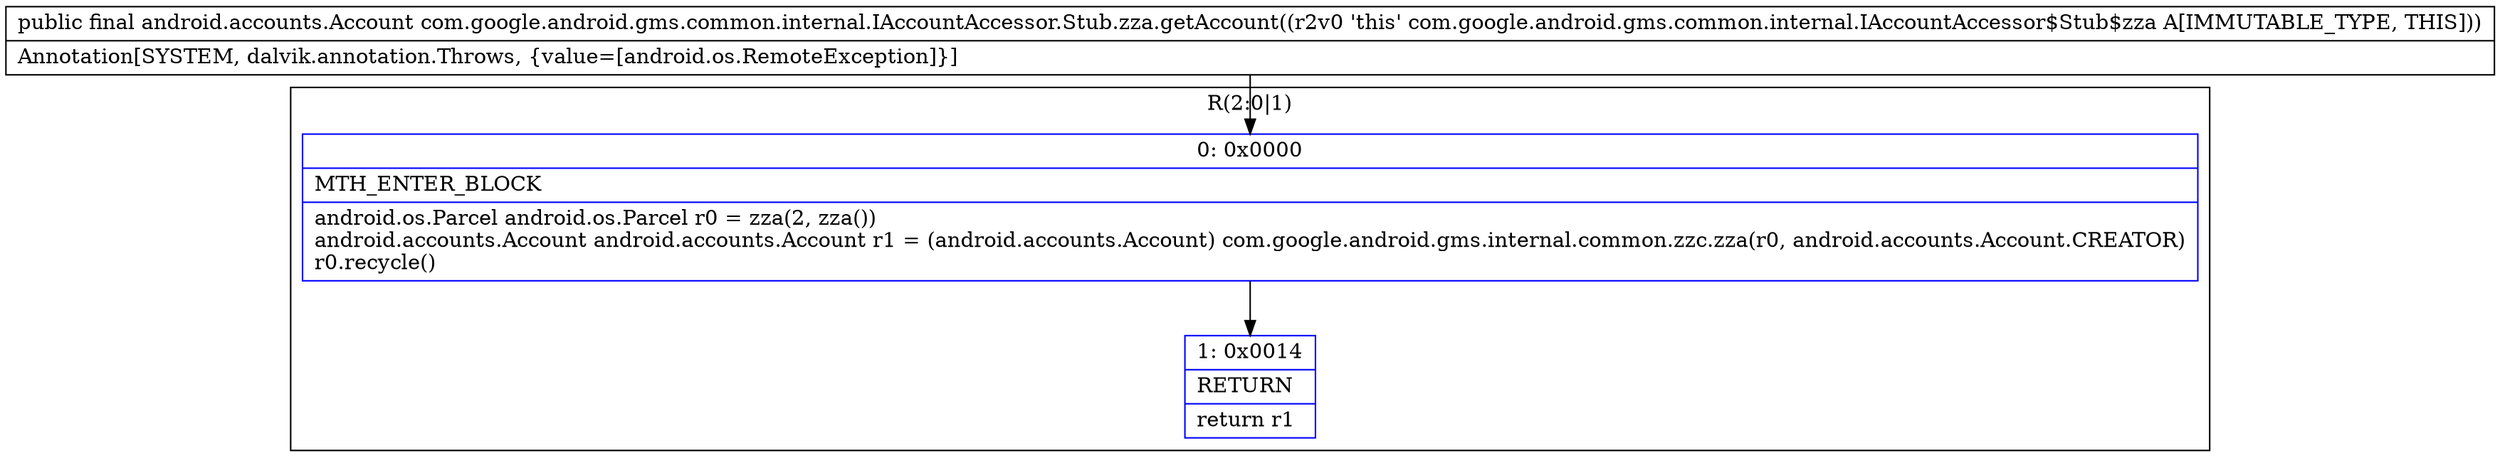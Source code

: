 digraph "CFG forcom.google.android.gms.common.internal.IAccountAccessor.Stub.zza.getAccount()Landroid\/accounts\/Account;" {
subgraph cluster_Region_2012775705 {
label = "R(2:0|1)";
node [shape=record,color=blue];
Node_0 [shape=record,label="{0\:\ 0x0000|MTH_ENTER_BLOCK\l|android.os.Parcel android.os.Parcel r0 = zza(2, zza())\landroid.accounts.Account android.accounts.Account r1 = (android.accounts.Account) com.google.android.gms.internal.common.zzc.zza(r0, android.accounts.Account.CREATOR)\lr0.recycle()\l}"];
Node_1 [shape=record,label="{1\:\ 0x0014|RETURN\l|return r1\l}"];
}
MethodNode[shape=record,label="{public final android.accounts.Account com.google.android.gms.common.internal.IAccountAccessor.Stub.zza.getAccount((r2v0 'this' com.google.android.gms.common.internal.IAccountAccessor$Stub$zza A[IMMUTABLE_TYPE, THIS]))  | Annotation[SYSTEM, dalvik.annotation.Throws, \{value=[android.os.RemoteException]\}]\l}"];
MethodNode -> Node_0;
Node_0 -> Node_1;
}

